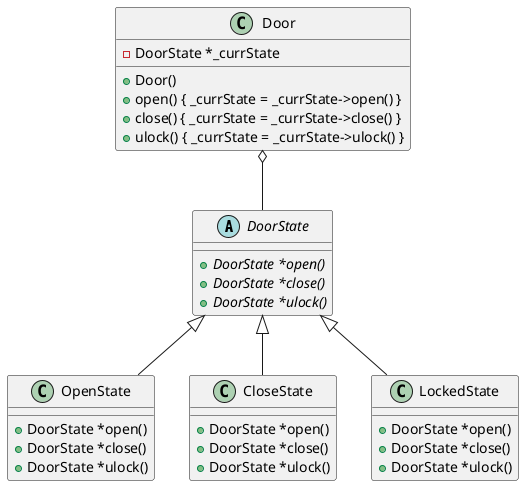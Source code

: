 @startuml

abstract class DoorState {
+ {abstract} DoorState *open()
+ {abstract} DoorState *close()
+ {abstract} DoorState *ulock()
}

class OpenState {
+ DoorState *open()
+ DoorState *close()
+ DoorState *ulock()
}

class CloseState {
+ DoorState *open()
+ DoorState *close()
+ DoorState *ulock()
}

class LockedState {
+ DoorState *open()
+ DoorState *close()
+ DoorState *ulock()
}

DoorState <|-- OpenState
DoorState <|-- CloseState
DoorState <|-- LockedState

class Door {
- DoorState *_currState
+ Door() 
+ open() { _currState = _currState->open() }
+ close() { _currState = _currState->close() }
+ ulock() { _currState = _currState->ulock() }
}

Door o-- DoorState
	
@enduml